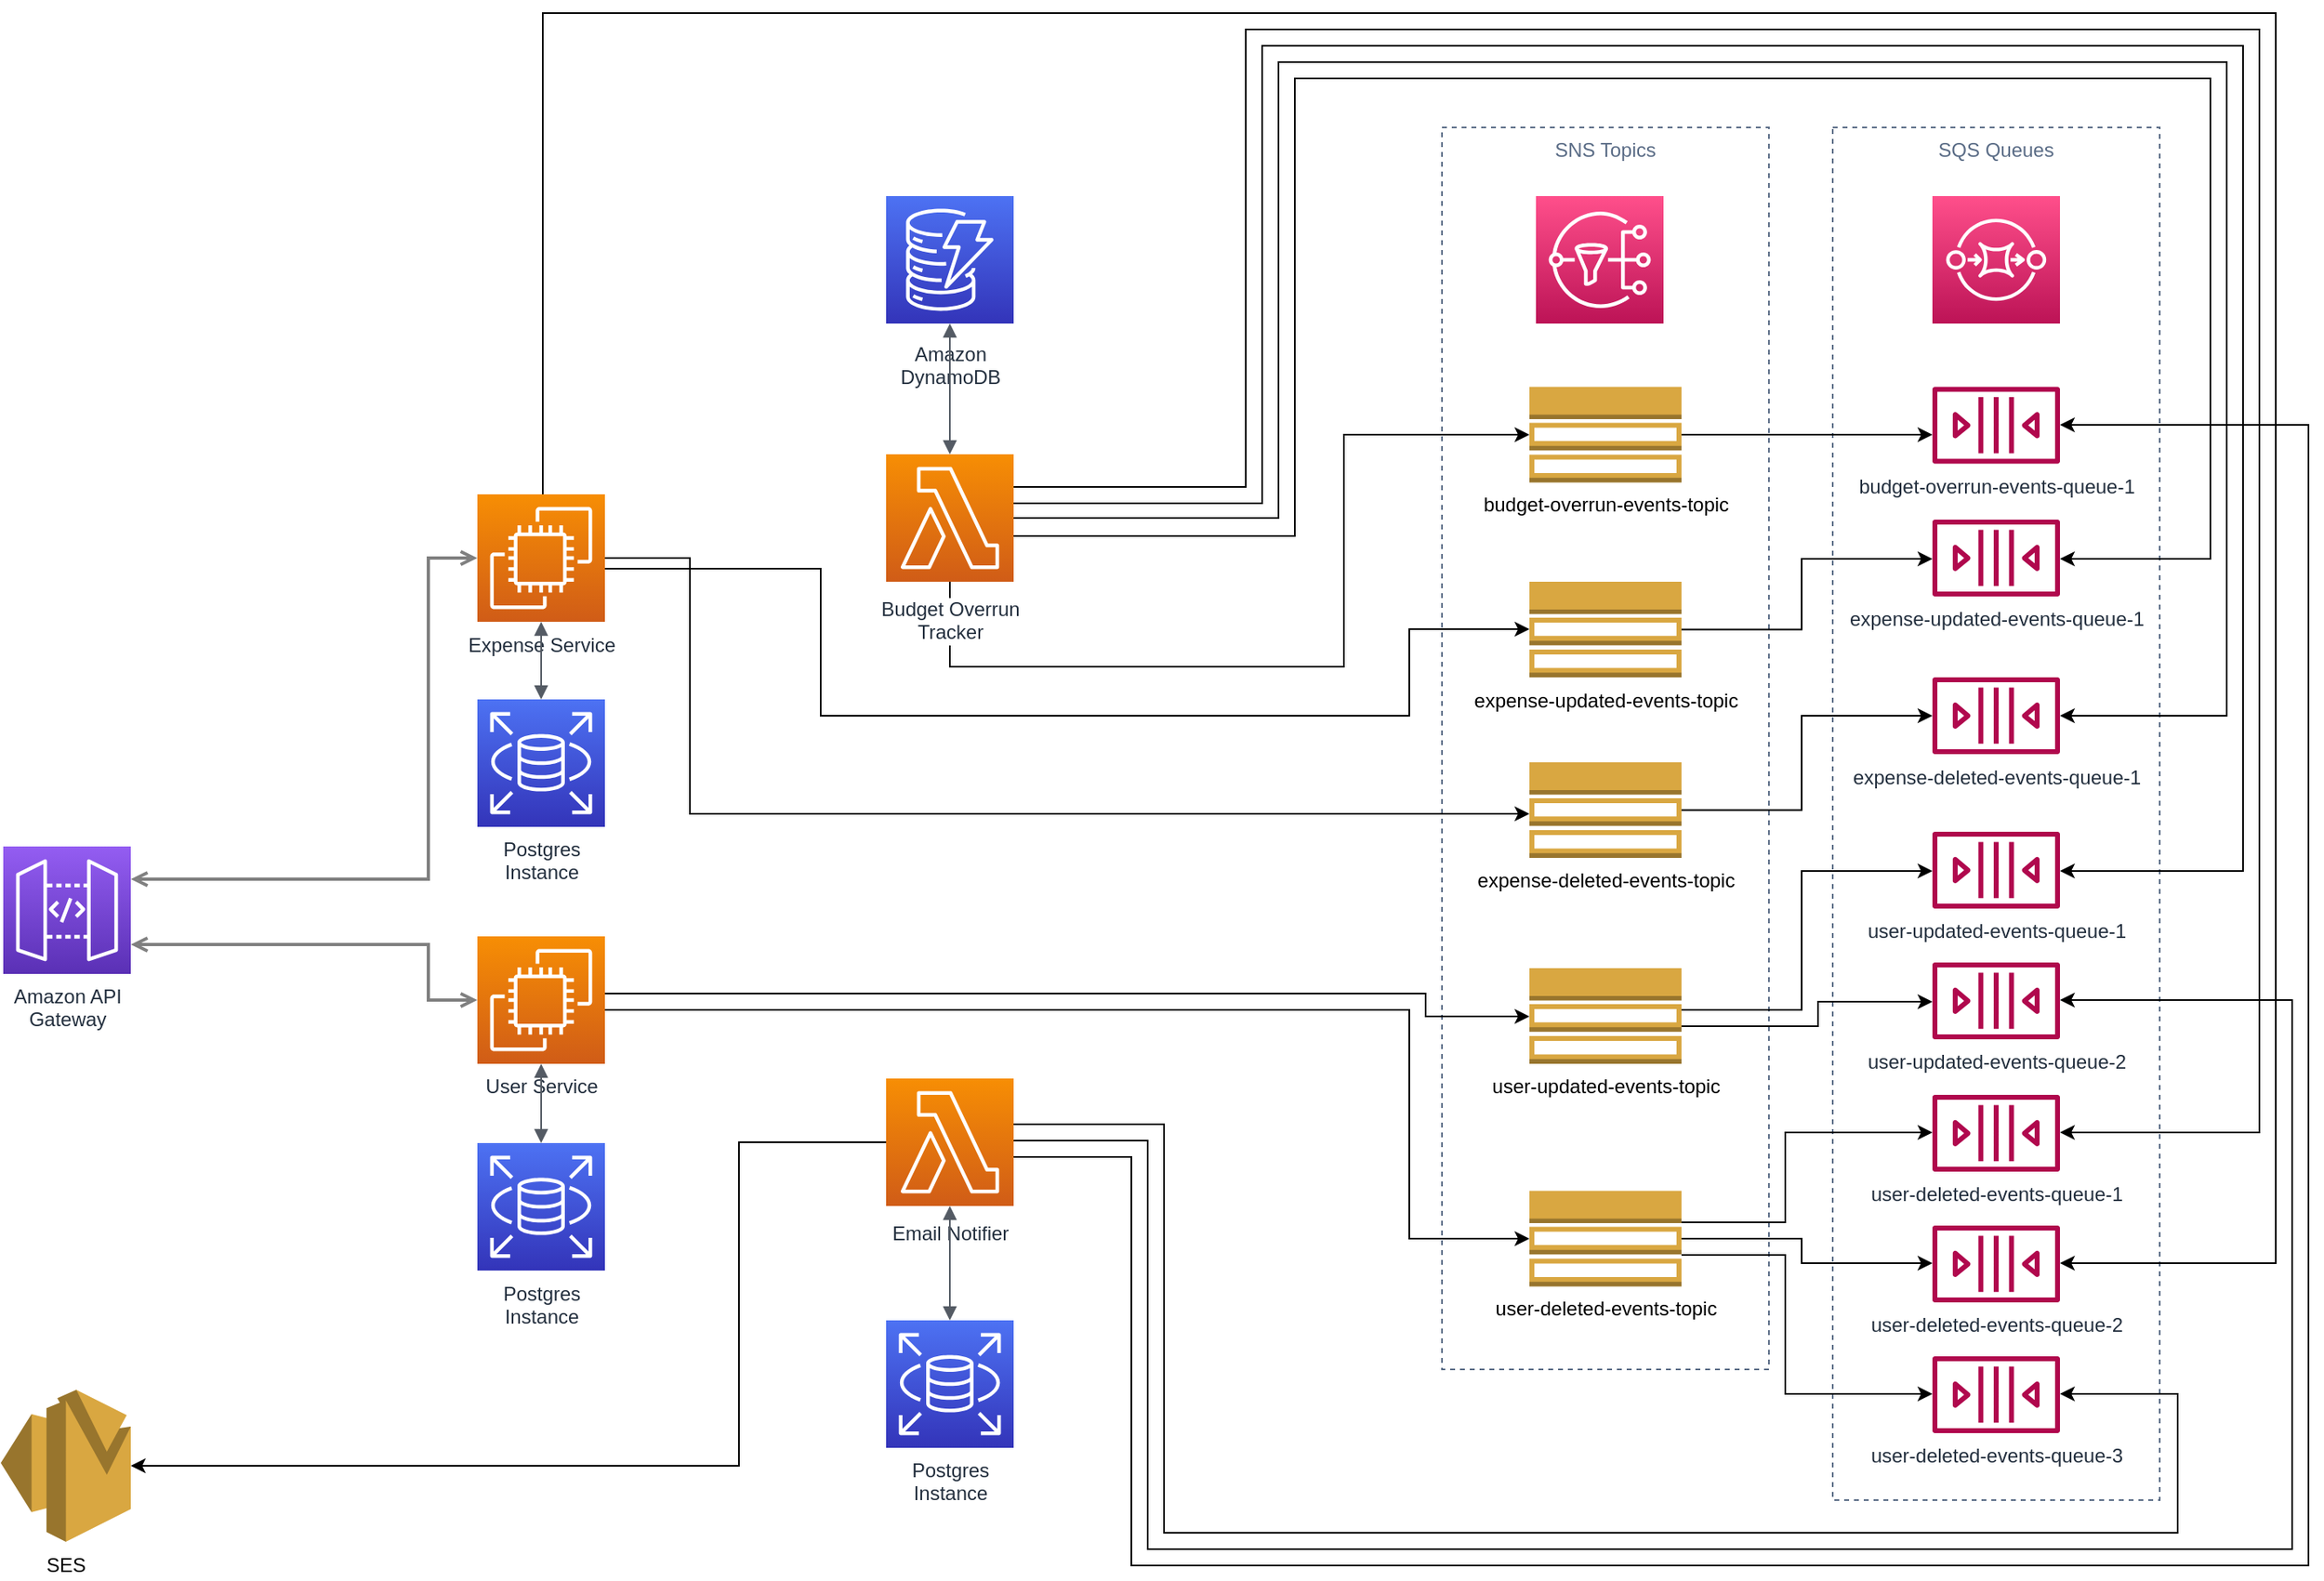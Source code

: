 <mxfile version="21.2.1" type="device">
  <diagram id="Ht1M8jgEwFfnCIfOTk4-" name="Page-1">
    <mxGraphModel dx="2784" dy="1698" grid="1" gridSize="10" guides="1" tooltips="1" connect="1" arrows="1" fold="1" page="1" pageScale="1" pageWidth="1169" pageHeight="827" math="0" shadow="0">
      <root>
        <mxCell id="0" />
        <mxCell id="1" parent="0" />
        <mxCell id="XcrIh8RqW4nvHomawHJK-60" value="SQS Queues" style="fillColor=none;strokeColor=#5A6C86;dashed=1;verticalAlign=top;fontStyle=0;fontColor=#5A6C86;whiteSpace=wrap;html=1;" parent="1" vertex="1">
          <mxGeometry x="979" y="-120" width="200" height="840" as="geometry" />
        </mxCell>
        <mxCell id="XcrIh8RqW4nvHomawHJK-59" value="SNS Topics" style="fillColor=none;strokeColor=#5A6C86;dashed=1;verticalAlign=top;fontStyle=0;fontColor=#5A6C86;whiteSpace=wrap;html=1;" parent="1" vertex="1">
          <mxGeometry x="740" y="-120" width="200" height="760" as="geometry" />
        </mxCell>
        <mxCell id="UEzPUAAOIrF-is8g5C7q-129" style="edgeStyle=orthogonalEdgeStyle;rounded=0;orthogonalLoop=1;jettySize=auto;html=1;startArrow=open;startFill=0;endArrow=open;endFill=0;strokeWidth=2;strokeColor=#808080;entryX=0;entryY=0.5;entryDx=0;entryDy=0;entryPerimeter=0;" parent="1" source="UEzPUAAOIrF-is8g5C7q-114" target="XcrIh8RqW4nvHomawHJK-1" edge="1">
          <mxGeometry relative="1" as="geometry">
            <Array as="points">
              <mxPoint x="120" y="380" />
              <mxPoint x="120" y="414" />
            </Array>
            <mxPoint x="410" y="620" as="targetPoint" />
          </mxGeometry>
        </mxCell>
        <mxCell id="UEzPUAAOIrF-is8g5C7q-142" style="edgeStyle=orthogonalEdgeStyle;rounded=0;orthogonalLoop=1;jettySize=auto;html=1;startArrow=open;startFill=0;endArrow=open;endFill=0;strokeWidth=2;strokeColor=#808080;entryX=0;entryY=0.5;entryDx=0;entryDy=0;entryPerimeter=0;" parent="1" source="UEzPUAAOIrF-is8g5C7q-114" target="XcrIh8RqW4nvHomawHJK-2" edge="1">
          <mxGeometry relative="1" as="geometry">
            <mxPoint x="200" y="380" as="sourcePoint" />
            <mxPoint x="120" y="140" as="targetPoint" />
            <Array as="points">
              <mxPoint x="120" y="340" />
              <mxPoint x="120" y="143" />
            </Array>
          </mxGeometry>
        </mxCell>
        <mxCell id="XcrIh8RqW4nvHomawHJK-21" value="" style="edgeStyle=orthogonalEdgeStyle;rounded=0;orthogonalLoop=1;jettySize=auto;html=1;" parent="1" source="UEzPUAAOIrF-is8g5C7q-113" target="XcrIh8RqW4nvHomawHJK-20" edge="1">
          <mxGeometry relative="1" as="geometry">
            <Array as="points">
              <mxPoint x="310" y="501" />
              <mxPoint x="310" y="699" />
            </Array>
          </mxGeometry>
        </mxCell>
        <mxCell id="XcrIh8RqW4nvHomawHJK-77" style="edgeStyle=orthogonalEdgeStyle;rounded=0;orthogonalLoop=1;jettySize=auto;html=1;" parent="1" source="UEzPUAAOIrF-is8g5C7q-113" target="XcrIh8RqW4nvHomawHJK-70" edge="1">
          <mxGeometry relative="1" as="geometry">
            <Array as="points">
              <mxPoint x="550" y="510" />
              <mxPoint x="550" y="760" />
              <mxPoint x="1270" y="760" />
              <mxPoint x="1270" y="62" />
            </Array>
          </mxGeometry>
        </mxCell>
        <mxCell id="XcrIh8RqW4nvHomawHJK-119" style="edgeStyle=orthogonalEdgeStyle;rounded=0;orthogonalLoop=1;jettySize=auto;html=1;" parent="1" source="UEzPUAAOIrF-is8g5C7q-113" target="XcrIh8RqW4nvHomawHJK-108" edge="1">
          <mxGeometry relative="1" as="geometry">
            <Array as="points">
              <mxPoint x="570" y="490" />
              <mxPoint x="570" y="740" />
              <mxPoint x="1190" y="740" />
              <mxPoint x="1190" y="655" />
            </Array>
          </mxGeometry>
        </mxCell>
        <mxCell id="cph1r0jImJuGuoo6a1LU-11" style="edgeStyle=orthogonalEdgeStyle;rounded=0;orthogonalLoop=1;jettySize=auto;html=1;" edge="1" parent="1" source="UEzPUAAOIrF-is8g5C7q-113" target="cph1r0jImJuGuoo6a1LU-9">
          <mxGeometry relative="1" as="geometry">
            <Array as="points">
              <mxPoint x="560" y="500" />
              <mxPoint x="560" y="750" />
              <mxPoint x="1260" y="750" />
              <mxPoint x="1260" y="414" />
            </Array>
          </mxGeometry>
        </mxCell>
        <mxCell id="UEzPUAAOIrF-is8g5C7q-113" value="&lt;div&gt;Email Notifier&lt;/div&gt;" style="outlineConnect=0;fontColor=#232F3E;gradientColor=#F78E04;gradientDirection=north;fillColor=#D05C17;strokeColor=#ffffff;dashed=0;verticalLabelPosition=bottom;verticalAlign=top;align=center;html=1;fontSize=12;fontStyle=0;aspect=fixed;shape=mxgraph.aws4.resourceIcon;resIcon=mxgraph.aws4.lambda;labelBackgroundColor=#ffffff;spacingTop=3;" parent="1" vertex="1">
          <mxGeometry x="400" y="462" width="78" height="78" as="geometry" />
        </mxCell>
        <mxCell id="UEzPUAAOIrF-is8g5C7q-114" value="Amazon API&lt;br&gt;Gateway&lt;br&gt;" style="outlineConnect=0;fontColor=#232F3E;gradientColor=#945DF2;gradientDirection=north;fillColor=#5A30B5;strokeColor=#ffffff;dashed=0;verticalLabelPosition=bottom;verticalAlign=top;align=center;html=1;fontSize=12;fontStyle=0;aspect=fixed;shape=mxgraph.aws4.resourceIcon;resIcon=mxgraph.aws4.api_gateway;labelBackgroundColor=#ffffff;" parent="1" vertex="1">
          <mxGeometry x="-140" y="320" width="78" height="78" as="geometry" />
        </mxCell>
        <mxCell id="UEzPUAAOIrF-is8g5C7q-119" value="Amazon&lt;br&gt;DynamoDB&lt;br&gt;" style="outlineConnect=0;fontColor=#232F3E;gradientColor=#4D72F3;gradientDirection=north;fillColor=#3334B9;strokeColor=#ffffff;dashed=0;verticalLabelPosition=bottom;verticalAlign=top;align=center;html=1;fontSize=12;fontStyle=0;aspect=fixed;shape=mxgraph.aws4.resourceIcon;resIcon=mxgraph.aws4.dynamodb;labelBackgroundColor=#ffffff;spacingTop=5;" parent="1" vertex="1">
          <mxGeometry x="400.0" y="-78" width="78" height="78" as="geometry" />
        </mxCell>
        <mxCell id="XcrIh8RqW4nvHomawHJK-72" style="edgeStyle=orthogonalEdgeStyle;rounded=0;orthogonalLoop=1;jettySize=auto;html=1;" parent="1" source="XcrIh8RqW4nvHomawHJK-1" target="XcrIh8RqW4nvHomawHJK-26" edge="1">
          <mxGeometry relative="1" as="geometry">
            <Array as="points">
              <mxPoint x="730" y="410" />
              <mxPoint x="730" y="424" />
            </Array>
          </mxGeometry>
        </mxCell>
        <mxCell id="XcrIh8RqW4nvHomawHJK-73" style="edgeStyle=orthogonalEdgeStyle;rounded=0;orthogonalLoop=1;jettySize=auto;html=1;" parent="1" source="XcrIh8RqW4nvHomawHJK-1" target="XcrIh8RqW4nvHomawHJK-24" edge="1">
          <mxGeometry relative="1" as="geometry">
            <Array as="points">
              <mxPoint x="720" y="420" />
              <mxPoint x="720" y="560" />
            </Array>
          </mxGeometry>
        </mxCell>
        <mxCell id="XcrIh8RqW4nvHomawHJK-1" value="&lt;div&gt;User Service&lt;/div&gt;" style="sketch=0;points=[[0,0,0],[0.25,0,0],[0.5,0,0],[0.75,0,0],[1,0,0],[0,1,0],[0.25,1,0],[0.5,1,0],[0.75,1,0],[1,1,0],[0,0.25,0],[0,0.5,0],[0,0.75,0],[1,0.25,0],[1,0.5,0],[1,0.75,0]];outlineConnect=0;fontColor=#232F3E;gradientColor=#F78E04;gradientDirection=north;fillColor=#D05C17;strokeColor=#ffffff;dashed=0;verticalLabelPosition=bottom;verticalAlign=top;align=center;html=1;fontSize=12;fontStyle=0;aspect=fixed;shape=mxgraph.aws4.resourceIcon;resIcon=mxgraph.aws4.ec2;" parent="1" vertex="1">
          <mxGeometry x="150" y="375" width="78" height="78" as="geometry" />
        </mxCell>
        <mxCell id="XcrIh8RqW4nvHomawHJK-97" style="edgeStyle=orthogonalEdgeStyle;rounded=0;orthogonalLoop=1;jettySize=auto;html=1;" parent="1" source="XcrIh8RqW4nvHomawHJK-2" target="XcrIh8RqW4nvHomawHJK-27" edge="1">
          <mxGeometry relative="1" as="geometry">
            <Array as="points">
              <mxPoint x="360" y="150" />
              <mxPoint x="360" y="240" />
              <mxPoint x="720" y="240" />
              <mxPoint x="720" y="187" />
            </Array>
          </mxGeometry>
        </mxCell>
        <mxCell id="XcrIh8RqW4nvHomawHJK-127" style="edgeStyle=orthogonalEdgeStyle;rounded=0;orthogonalLoop=1;jettySize=auto;html=1;" parent="1" source="XcrIh8RqW4nvHomawHJK-2" target="XcrIh8RqW4nvHomawHJK-107" edge="1">
          <mxGeometry relative="1" as="geometry">
            <Array as="points">
              <mxPoint x="190" y="-190" />
              <mxPoint x="1250" y="-190" />
              <mxPoint x="1250" y="575" />
            </Array>
          </mxGeometry>
        </mxCell>
        <mxCell id="cph1r0jImJuGuoo6a1LU-3" style="edgeStyle=orthogonalEdgeStyle;rounded=0;orthogonalLoop=1;jettySize=auto;html=1;" edge="1" parent="1" source="XcrIh8RqW4nvHomawHJK-2" target="cph1r0jImJuGuoo6a1LU-2">
          <mxGeometry relative="1" as="geometry">
            <Array as="points">
              <mxPoint x="280" y="144" />
              <mxPoint x="280" y="300" />
            </Array>
          </mxGeometry>
        </mxCell>
        <mxCell id="XcrIh8RqW4nvHomawHJK-2" value="&lt;div&gt;Expense Service&lt;/div&gt;&lt;div&gt;&lt;br&gt;&lt;/div&gt;" style="sketch=0;points=[[0,0,0],[0.25,0,0],[0.5,0,0],[0.75,0,0],[1,0,0],[0,1,0],[0.25,1,0],[0.5,1,0],[0.75,1,0],[1,1,0],[0,0.25,0],[0,0.5,0],[0,0.75,0],[1,0.25,0],[1,0.5,0],[1,0.75,0]];outlineConnect=0;fontColor=#232F3E;gradientColor=#F78E04;gradientDirection=north;fillColor=#D05C17;strokeColor=#ffffff;dashed=0;verticalLabelPosition=bottom;verticalAlign=top;align=center;html=1;fontSize=12;fontStyle=0;aspect=fixed;shape=mxgraph.aws4.resourceIcon;resIcon=mxgraph.aws4.ec2;" parent="1" vertex="1">
          <mxGeometry x="150" y="104.5" width="78" height="78" as="geometry" />
        </mxCell>
        <mxCell id="XcrIh8RqW4nvHomawHJK-79" style="edgeStyle=orthogonalEdgeStyle;rounded=0;orthogonalLoop=1;jettySize=auto;html=1;" parent="1" source="XcrIh8RqW4nvHomawHJK-3" target="XcrIh8RqW4nvHomawHJK-69" edge="1">
          <mxGeometry relative="1" as="geometry">
            <Array as="points">
              <mxPoint x="439" y="210" />
              <mxPoint x="680" y="210" />
              <mxPoint x="680" y="68" />
            </Array>
          </mxGeometry>
        </mxCell>
        <mxCell id="XcrIh8RqW4nvHomawHJK-123" style="edgeStyle=orthogonalEdgeStyle;rounded=0;orthogonalLoop=1;jettySize=auto;html=1;" parent="1" source="XcrIh8RqW4nvHomawHJK-3" target="XcrIh8RqW4nvHomawHJK-100" edge="1">
          <mxGeometry relative="1" as="geometry">
            <Array as="points">
              <mxPoint x="650" y="130" />
              <mxPoint x="650" y="-150" />
              <mxPoint x="1210" y="-150" />
              <mxPoint x="1210" y="144" />
            </Array>
          </mxGeometry>
        </mxCell>
        <mxCell id="XcrIh8RqW4nvHomawHJK-125" style="edgeStyle=orthogonalEdgeStyle;rounded=0;orthogonalLoop=1;jettySize=auto;html=1;" parent="1" source="XcrIh8RqW4nvHomawHJK-3" target="XcrIh8RqW4nvHomawHJK-103" edge="1">
          <mxGeometry relative="1" as="geometry">
            <Array as="points">
              <mxPoint x="630" y="110" />
              <mxPoint x="630" y="-170" />
              <mxPoint x="1230" y="-170" />
              <mxPoint x="1230" y="335" />
            </Array>
          </mxGeometry>
        </mxCell>
        <mxCell id="XcrIh8RqW4nvHomawHJK-126" style="edgeStyle=orthogonalEdgeStyle;rounded=0;orthogonalLoop=1;jettySize=auto;html=1;" parent="1" source="XcrIh8RqW4nvHomawHJK-3" target="XcrIh8RqW4nvHomawHJK-106" edge="1">
          <mxGeometry relative="1" as="geometry">
            <Array as="points">
              <mxPoint x="620" y="100" />
              <mxPoint x="620" y="-180" />
              <mxPoint x="1240" y="-180" />
              <mxPoint x="1240" y="495" />
            </Array>
          </mxGeometry>
        </mxCell>
        <mxCell id="cph1r0jImJuGuoo6a1LU-8" style="edgeStyle=orthogonalEdgeStyle;rounded=0;orthogonalLoop=1;jettySize=auto;html=1;" edge="1" parent="1" source="XcrIh8RqW4nvHomawHJK-3" target="cph1r0jImJuGuoo6a1LU-6">
          <mxGeometry relative="1" as="geometry">
            <Array as="points">
              <mxPoint x="640" y="119" />
              <mxPoint x="640" y="-160" />
              <mxPoint x="1220" y="-160" />
              <mxPoint x="1220" y="240" />
            </Array>
          </mxGeometry>
        </mxCell>
        <mxCell id="XcrIh8RqW4nvHomawHJK-3" value="&lt;div&gt;Budget Overrun&lt;/div&gt;&lt;div&gt;Tracker&lt;br&gt;&lt;/div&gt;" style="outlineConnect=0;fontColor=#232F3E;gradientColor=#F78E04;gradientDirection=north;fillColor=#D05C17;strokeColor=#ffffff;dashed=0;verticalLabelPosition=bottom;verticalAlign=top;align=center;html=1;fontSize=12;fontStyle=0;aspect=fixed;shape=mxgraph.aws4.resourceIcon;resIcon=mxgraph.aws4.lambda;labelBackgroundColor=#ffffff;spacingTop=3;" parent="1" vertex="1">
          <mxGeometry x="400" y="80" width="78" height="78" as="geometry" />
        </mxCell>
        <mxCell id="XcrIh8RqW4nvHomawHJK-4" value="&lt;div&gt;Postgres&lt;/div&gt;&lt;div&gt;Instance&lt;br&gt;&lt;/div&gt;" style="sketch=0;points=[[0,0,0],[0.25,0,0],[0.5,0,0],[0.75,0,0],[1,0,0],[0,1,0],[0.25,1,0],[0.5,1,0],[0.75,1,0],[1,1,0],[0,0.25,0],[0,0.5,0],[0,0.75,0],[1,0.25,0],[1,0.5,0],[1,0.75,0]];outlineConnect=0;fontColor=#232F3E;gradientColor=#4D72F3;gradientDirection=north;fillColor=#3334B9;strokeColor=#ffffff;dashed=0;verticalLabelPosition=bottom;verticalAlign=top;align=center;html=1;fontSize=12;fontStyle=0;aspect=fixed;shape=mxgraph.aws4.resourceIcon;resIcon=mxgraph.aws4.rds;" parent="1" vertex="1">
          <mxGeometry x="150" y="230" width="78" height="78" as="geometry" />
        </mxCell>
        <mxCell id="XcrIh8RqW4nvHomawHJK-5" value="&lt;div&gt;Postgres&lt;/div&gt;&lt;div&gt;Instance&lt;br&gt;&lt;/div&gt;" style="sketch=0;points=[[0,0,0],[0.25,0,0],[0.5,0,0],[0.75,0,0],[1,0,0],[0,1,0],[0.25,1,0],[0.5,1,0],[0.75,1,0],[1,1,0],[0,0.25,0],[0,0.5,0],[0,0.75,0],[1,0.25,0],[1,0.5,0],[1,0.75,0]];outlineConnect=0;fontColor=#232F3E;gradientColor=#4D72F3;gradientDirection=north;fillColor=#3334B9;strokeColor=#ffffff;dashed=0;verticalLabelPosition=bottom;verticalAlign=top;align=center;html=1;fontSize=12;fontStyle=0;aspect=fixed;shape=mxgraph.aws4.resourceIcon;resIcon=mxgraph.aws4.rds;" parent="1" vertex="1">
          <mxGeometry x="150" y="501.5" width="78" height="78" as="geometry" />
        </mxCell>
        <mxCell id="XcrIh8RqW4nvHomawHJK-6" value="" style="edgeStyle=orthogonalEdgeStyle;html=1;endArrow=block;elbow=vertical;startArrow=block;startFill=1;endFill=1;strokeColor=#545B64;rounded=0;" parent="1" source="XcrIh8RqW4nvHomawHJK-1" target="XcrIh8RqW4nvHomawHJK-5" edge="1">
          <mxGeometry width="100" relative="1" as="geometry">
            <mxPoint x="470" y="340" as="sourcePoint" />
            <mxPoint x="570" y="340" as="targetPoint" />
            <Array as="points" />
          </mxGeometry>
        </mxCell>
        <mxCell id="XcrIh8RqW4nvHomawHJK-7" value="" style="edgeStyle=orthogonalEdgeStyle;html=1;endArrow=block;elbow=vertical;startArrow=block;startFill=1;endFill=1;strokeColor=#545B64;rounded=0;entryX=0.5;entryY=1;entryDx=0;entryDy=0;entryPerimeter=0;exitX=0.5;exitY=0;exitDx=0;exitDy=0;exitPerimeter=0;" parent="1" source="XcrIh8RqW4nvHomawHJK-4" target="XcrIh8RqW4nvHomawHJK-2" edge="1">
          <mxGeometry width="100" relative="1" as="geometry">
            <mxPoint x="170" y="240" as="sourcePoint" />
            <mxPoint x="449" y="530" as="targetPoint" />
            <Array as="points">
              <mxPoint x="189" y="230" />
              <mxPoint x="189" y="230" />
            </Array>
          </mxGeometry>
        </mxCell>
        <mxCell id="XcrIh8RqW4nvHomawHJK-19" value="" style="edgeStyle=orthogonalEdgeStyle;html=1;endArrow=block;elbow=vertical;startArrow=block;startFill=1;endFill=1;strokeColor=#545B64;rounded=0;" parent="1" source="XcrIh8RqW4nvHomawHJK-3" target="UEzPUAAOIrF-is8g5C7q-119" edge="1">
          <mxGeometry width="100" relative="1" as="geometry">
            <mxPoint x="320" y="20" as="sourcePoint" />
            <mxPoint x="420" y="20" as="targetPoint" />
          </mxGeometry>
        </mxCell>
        <mxCell id="XcrIh8RqW4nvHomawHJK-20" value="&lt;div&gt;SES&lt;/div&gt;" style="outlineConnect=0;dashed=0;verticalLabelPosition=bottom;verticalAlign=top;align=center;html=1;shape=mxgraph.aws3.ses;fillColor=#D9A741;gradientColor=none;" parent="1" vertex="1">
          <mxGeometry x="-141.5" y="652.5" width="79.5" height="93" as="geometry" />
        </mxCell>
        <mxCell id="XcrIh8RqW4nvHomawHJK-116" style="edgeStyle=orthogonalEdgeStyle;rounded=0;orthogonalLoop=1;jettySize=auto;html=1;" parent="1" source="XcrIh8RqW4nvHomawHJK-24" target="XcrIh8RqW4nvHomawHJK-106" edge="1">
          <mxGeometry relative="1" as="geometry">
            <Array as="points">
              <mxPoint x="950" y="550" />
              <mxPoint x="950" y="495" />
            </Array>
          </mxGeometry>
        </mxCell>
        <mxCell id="XcrIh8RqW4nvHomawHJK-117" style="edgeStyle=orthogonalEdgeStyle;rounded=0;orthogonalLoop=1;jettySize=auto;html=1;" parent="1" source="XcrIh8RqW4nvHomawHJK-24" target="XcrIh8RqW4nvHomawHJK-107" edge="1">
          <mxGeometry relative="1" as="geometry">
            <Array as="points">
              <mxPoint x="960" y="560" />
              <mxPoint x="960" y="575" />
            </Array>
          </mxGeometry>
        </mxCell>
        <mxCell id="XcrIh8RqW4nvHomawHJK-118" style="edgeStyle=orthogonalEdgeStyle;rounded=0;orthogonalLoop=1;jettySize=auto;html=1;" parent="1" source="XcrIh8RqW4nvHomawHJK-24" target="XcrIh8RqW4nvHomawHJK-108" edge="1">
          <mxGeometry relative="1" as="geometry">
            <Array as="points">
              <mxPoint x="950" y="570" />
              <mxPoint x="950" y="655" />
            </Array>
          </mxGeometry>
        </mxCell>
        <mxCell id="XcrIh8RqW4nvHomawHJK-24" value="user-deleted-events-topic" style="outlineConnect=0;dashed=0;verticalLabelPosition=bottom;verticalAlign=top;align=center;html=1;shape=mxgraph.aws3.topic_2;fillColor=#D9A741;gradientColor=none;" parent="1" vertex="1">
          <mxGeometry x="793.5" y="530.75" width="93" height="58.5" as="geometry" />
        </mxCell>
        <mxCell id="XcrIh8RqW4nvHomawHJK-114" style="edgeStyle=orthogonalEdgeStyle;rounded=0;orthogonalLoop=1;jettySize=auto;html=1;" parent="1" source="XcrIh8RqW4nvHomawHJK-26" target="XcrIh8RqW4nvHomawHJK-103" edge="1">
          <mxGeometry relative="1" as="geometry">
            <Array as="points">
              <mxPoint x="960" y="420" />
              <mxPoint x="960" y="335" />
            </Array>
          </mxGeometry>
        </mxCell>
        <mxCell id="cph1r0jImJuGuoo6a1LU-10" style="edgeStyle=orthogonalEdgeStyle;rounded=0;orthogonalLoop=1;jettySize=auto;html=1;" edge="1" parent="1" source="XcrIh8RqW4nvHomawHJK-26" target="cph1r0jImJuGuoo6a1LU-9">
          <mxGeometry relative="1" as="geometry">
            <Array as="points">
              <mxPoint x="970" y="430" />
              <mxPoint x="970" y="415" />
            </Array>
          </mxGeometry>
        </mxCell>
        <mxCell id="XcrIh8RqW4nvHomawHJK-26" value="&lt;div&gt;user-updated-events-topic&lt;/div&gt;" style="outlineConnect=0;dashed=0;verticalLabelPosition=bottom;verticalAlign=top;align=center;html=1;shape=mxgraph.aws3.topic_2;fillColor=#D9A741;gradientColor=none;" parent="1" vertex="1">
          <mxGeometry x="793.5" y="394.5" width="93" height="58.5" as="geometry" />
        </mxCell>
        <mxCell id="XcrIh8RqW4nvHomawHJK-110" style="edgeStyle=orthogonalEdgeStyle;rounded=0;orthogonalLoop=1;jettySize=auto;html=1;" parent="1" source="XcrIh8RqW4nvHomawHJK-27" target="XcrIh8RqW4nvHomawHJK-100" edge="1">
          <mxGeometry relative="1" as="geometry">
            <Array as="points">
              <mxPoint x="960" y="187" />
              <mxPoint x="960" y="144" />
            </Array>
          </mxGeometry>
        </mxCell>
        <mxCell id="XcrIh8RqW4nvHomawHJK-27" value="expense-updated-events-topic" style="outlineConnect=0;dashed=0;verticalLabelPosition=bottom;verticalAlign=top;align=center;html=1;shape=mxgraph.aws3.topic_2;fillColor=#D9A741;gradientColor=none;" parent="1" vertex="1">
          <mxGeometry x="793.5" y="158" width="93" height="58.5" as="geometry" />
        </mxCell>
        <mxCell id="XcrIh8RqW4nvHomawHJK-29" value="" style="sketch=0;points=[[0,0,0],[0.25,0,0],[0.5,0,0],[0.75,0,0],[1,0,0],[0,1,0],[0.25,1,0],[0.5,1,0],[0.75,1,0],[1,1,0],[0,0.25,0],[0,0.5,0],[0,0.75,0],[1,0.25,0],[1,0.5,0],[1,0.75,0]];outlineConnect=0;fontColor=#232F3E;gradientColor=#FF4F8B;gradientDirection=north;fillColor=#BC1356;strokeColor=#ffffff;dashed=0;verticalLabelPosition=bottom;verticalAlign=top;align=center;html=1;fontSize=12;fontStyle=0;aspect=fixed;shape=mxgraph.aws4.resourceIcon;resIcon=mxgraph.aws4.sns;" parent="1" vertex="1">
          <mxGeometry x="797.5" y="-78" width="78" height="78" as="geometry" />
        </mxCell>
        <mxCell id="XcrIh8RqW4nvHomawHJK-30" value="" style="sketch=0;points=[[0,0,0],[0.25,0,0],[0.5,0,0],[0.75,0,0],[1,0,0],[0,1,0],[0.25,1,0],[0.5,1,0],[0.75,1,0],[1,1,0],[0,0.25,0],[0,0.5,0],[0,0.75,0],[1,0.25,0],[1,0.5,0],[1,0.75,0]];outlineConnect=0;fontColor=#232F3E;gradientColor=#FF4F8B;gradientDirection=north;fillColor=#BC1356;strokeColor=#ffffff;dashed=0;verticalLabelPosition=bottom;verticalAlign=top;align=center;html=1;fontSize=12;fontStyle=0;aspect=fixed;shape=mxgraph.aws4.resourceIcon;resIcon=mxgraph.aws4.sqs;" parent="1" vertex="1">
          <mxGeometry x="1040" y="-78" width="78" height="78" as="geometry" />
        </mxCell>
        <mxCell id="XcrIh8RqW4nvHomawHJK-81" style="edgeStyle=orthogonalEdgeStyle;rounded=0;orthogonalLoop=1;jettySize=auto;html=1;" parent="1" source="XcrIh8RqW4nvHomawHJK-69" target="XcrIh8RqW4nvHomawHJK-70" edge="1">
          <mxGeometry relative="1" as="geometry">
            <Array as="points">
              <mxPoint x="970" y="68" />
              <mxPoint x="970" y="68" />
            </Array>
          </mxGeometry>
        </mxCell>
        <mxCell id="XcrIh8RqW4nvHomawHJK-69" value="budget-overrun-events-topic" style="outlineConnect=0;dashed=0;verticalLabelPosition=bottom;verticalAlign=top;align=center;html=1;shape=mxgraph.aws3.topic_2;fillColor=#D9A741;gradientColor=none;" parent="1" vertex="1">
          <mxGeometry x="793.5" y="38.75" width="93" height="58.5" as="geometry" />
        </mxCell>
        <mxCell id="XcrIh8RqW4nvHomawHJK-70" value="budget-overrun-events-queue-1" style="sketch=0;outlineConnect=0;fontColor=#232F3E;gradientColor=none;fillColor=#B0084D;strokeColor=none;dashed=0;verticalLabelPosition=bottom;verticalAlign=top;align=center;html=1;fontSize=12;fontStyle=0;aspect=fixed;pointerEvents=1;shape=mxgraph.aws4.queue;" parent="1" vertex="1">
          <mxGeometry x="1040" y="38.75" width="78" height="47" as="geometry" />
        </mxCell>
        <mxCell id="XcrIh8RqW4nvHomawHJK-100" value="expense-updated-events-queue-1" style="sketch=0;outlineConnect=0;fontColor=#232F3E;gradientColor=none;fillColor=#B0084D;strokeColor=none;dashed=0;verticalLabelPosition=bottom;verticalAlign=top;align=center;html=1;fontSize=12;fontStyle=0;aspect=fixed;pointerEvents=1;shape=mxgraph.aws4.queue;" parent="1" vertex="1">
          <mxGeometry x="1040" y="120.0" width="78" height="47" as="geometry" />
        </mxCell>
        <mxCell id="XcrIh8RqW4nvHomawHJK-103" value="user-updated-events-queue-1" style="sketch=0;outlineConnect=0;fontColor=#232F3E;gradientColor=none;fillColor=#B0084D;strokeColor=none;dashed=0;verticalLabelPosition=bottom;verticalAlign=top;align=center;html=1;fontSize=12;fontStyle=0;aspect=fixed;pointerEvents=1;shape=mxgraph.aws4.queue;" parent="1" vertex="1">
          <mxGeometry x="1040" y="311" width="78" height="47" as="geometry" />
        </mxCell>
        <mxCell id="XcrIh8RqW4nvHomawHJK-106" value="user-deleted-events-queue-1" style="sketch=0;outlineConnect=0;fontColor=#232F3E;gradientColor=none;fillColor=#B0084D;strokeColor=none;dashed=0;verticalLabelPosition=bottom;verticalAlign=top;align=center;html=1;fontSize=12;fontStyle=0;aspect=fixed;pointerEvents=1;shape=mxgraph.aws4.queue;" parent="1" vertex="1">
          <mxGeometry x="1040" y="472" width="78" height="47" as="geometry" />
        </mxCell>
        <mxCell id="XcrIh8RqW4nvHomawHJK-107" value="user-deleted-events-queue-2" style="sketch=0;outlineConnect=0;fontColor=#232F3E;gradientColor=none;fillColor=#B0084D;strokeColor=none;dashed=0;verticalLabelPosition=bottom;verticalAlign=top;align=center;html=1;fontSize=12;fontStyle=0;aspect=fixed;pointerEvents=1;shape=mxgraph.aws4.queue;" parent="1" vertex="1">
          <mxGeometry x="1040" y="552" width="78" height="47" as="geometry" />
        </mxCell>
        <mxCell id="XcrIh8RqW4nvHomawHJK-108" value="user-deleted-events-queue-3" style="sketch=0;outlineConnect=0;fontColor=#232F3E;gradientColor=none;fillColor=#B0084D;strokeColor=none;dashed=0;verticalLabelPosition=bottom;verticalAlign=top;align=center;html=1;fontSize=12;fontStyle=0;aspect=fixed;pointerEvents=1;shape=mxgraph.aws4.queue;" parent="1" vertex="1">
          <mxGeometry x="1040" y="632" width="78" height="47" as="geometry" />
        </mxCell>
        <mxCell id="7mn_Pui5zHrybBuhjWRf-2" value="&lt;div&gt;Postgres&lt;/div&gt;&lt;div&gt;Instance&lt;br&gt;&lt;/div&gt;" style="sketch=0;points=[[0,0,0],[0.25,0,0],[0.5,0,0],[0.75,0,0],[1,0,0],[0,1,0],[0.25,1,0],[0.5,1,0],[0.75,1,0],[1,1,0],[0,0.25,0],[0,0.5,0],[0,0.75,0],[1,0.25,0],[1,0.5,0],[1,0.75,0]];outlineConnect=0;fontColor=#232F3E;gradientColor=#4D72F3;gradientDirection=north;fillColor=#3334B9;strokeColor=#ffffff;dashed=0;verticalLabelPosition=bottom;verticalAlign=top;align=center;html=1;fontSize=12;fontStyle=0;aspect=fixed;shape=mxgraph.aws4.resourceIcon;resIcon=mxgraph.aws4.rds;" parent="1" vertex="1">
          <mxGeometry x="400" y="610" width="78" height="78" as="geometry" />
        </mxCell>
        <mxCell id="7mn_Pui5zHrybBuhjWRf-4" value="" style="edgeStyle=orthogonalEdgeStyle;html=1;endArrow=block;elbow=vertical;startArrow=block;startFill=1;endFill=1;strokeColor=#545B64;rounded=0;" parent="1" source="UEzPUAAOIrF-is8g5C7q-113" target="7mn_Pui5zHrybBuhjWRf-2" edge="1">
          <mxGeometry width="100" relative="1" as="geometry">
            <mxPoint x="209" y="473" as="sourcePoint" />
            <mxPoint x="209" y="522" as="targetPoint" />
            <Array as="points" />
          </mxGeometry>
        </mxCell>
        <mxCell id="cph1r0jImJuGuoo6a1LU-7" style="edgeStyle=orthogonalEdgeStyle;rounded=0;orthogonalLoop=1;jettySize=auto;html=1;" edge="1" parent="1" source="cph1r0jImJuGuoo6a1LU-2" target="cph1r0jImJuGuoo6a1LU-6">
          <mxGeometry relative="1" as="geometry">
            <Array as="points">
              <mxPoint x="960" y="298" />
              <mxPoint x="960" y="240" />
            </Array>
          </mxGeometry>
        </mxCell>
        <mxCell id="cph1r0jImJuGuoo6a1LU-2" value="expense-deleted-events-topic" style="outlineConnect=0;dashed=0;verticalLabelPosition=bottom;verticalAlign=top;align=center;html=1;shape=mxgraph.aws3.topic_2;fillColor=#D9A741;gradientColor=none;" vertex="1" parent="1">
          <mxGeometry x="793.5" y="268.5" width="93" height="58.5" as="geometry" />
        </mxCell>
        <mxCell id="cph1r0jImJuGuoo6a1LU-6" value="expense-deleted-events-queue-1" style="sketch=0;outlineConnect=0;fontColor=#232F3E;gradientColor=none;fillColor=#B0084D;strokeColor=none;dashed=0;verticalLabelPosition=bottom;verticalAlign=top;align=center;html=1;fontSize=12;fontStyle=0;aspect=fixed;pointerEvents=1;shape=mxgraph.aws4.queue;" vertex="1" parent="1">
          <mxGeometry x="1040" y="216.5" width="78" height="47" as="geometry" />
        </mxCell>
        <mxCell id="cph1r0jImJuGuoo6a1LU-9" value="user-updated-events-queue-2" style="sketch=0;outlineConnect=0;fontColor=#232F3E;gradientColor=none;fillColor=#B0084D;strokeColor=none;dashed=0;verticalLabelPosition=bottom;verticalAlign=top;align=center;html=1;fontSize=12;fontStyle=0;aspect=fixed;pointerEvents=1;shape=mxgraph.aws4.queue;" vertex="1" parent="1">
          <mxGeometry x="1040" y="391" width="78" height="47" as="geometry" />
        </mxCell>
      </root>
    </mxGraphModel>
  </diagram>
</mxfile>
